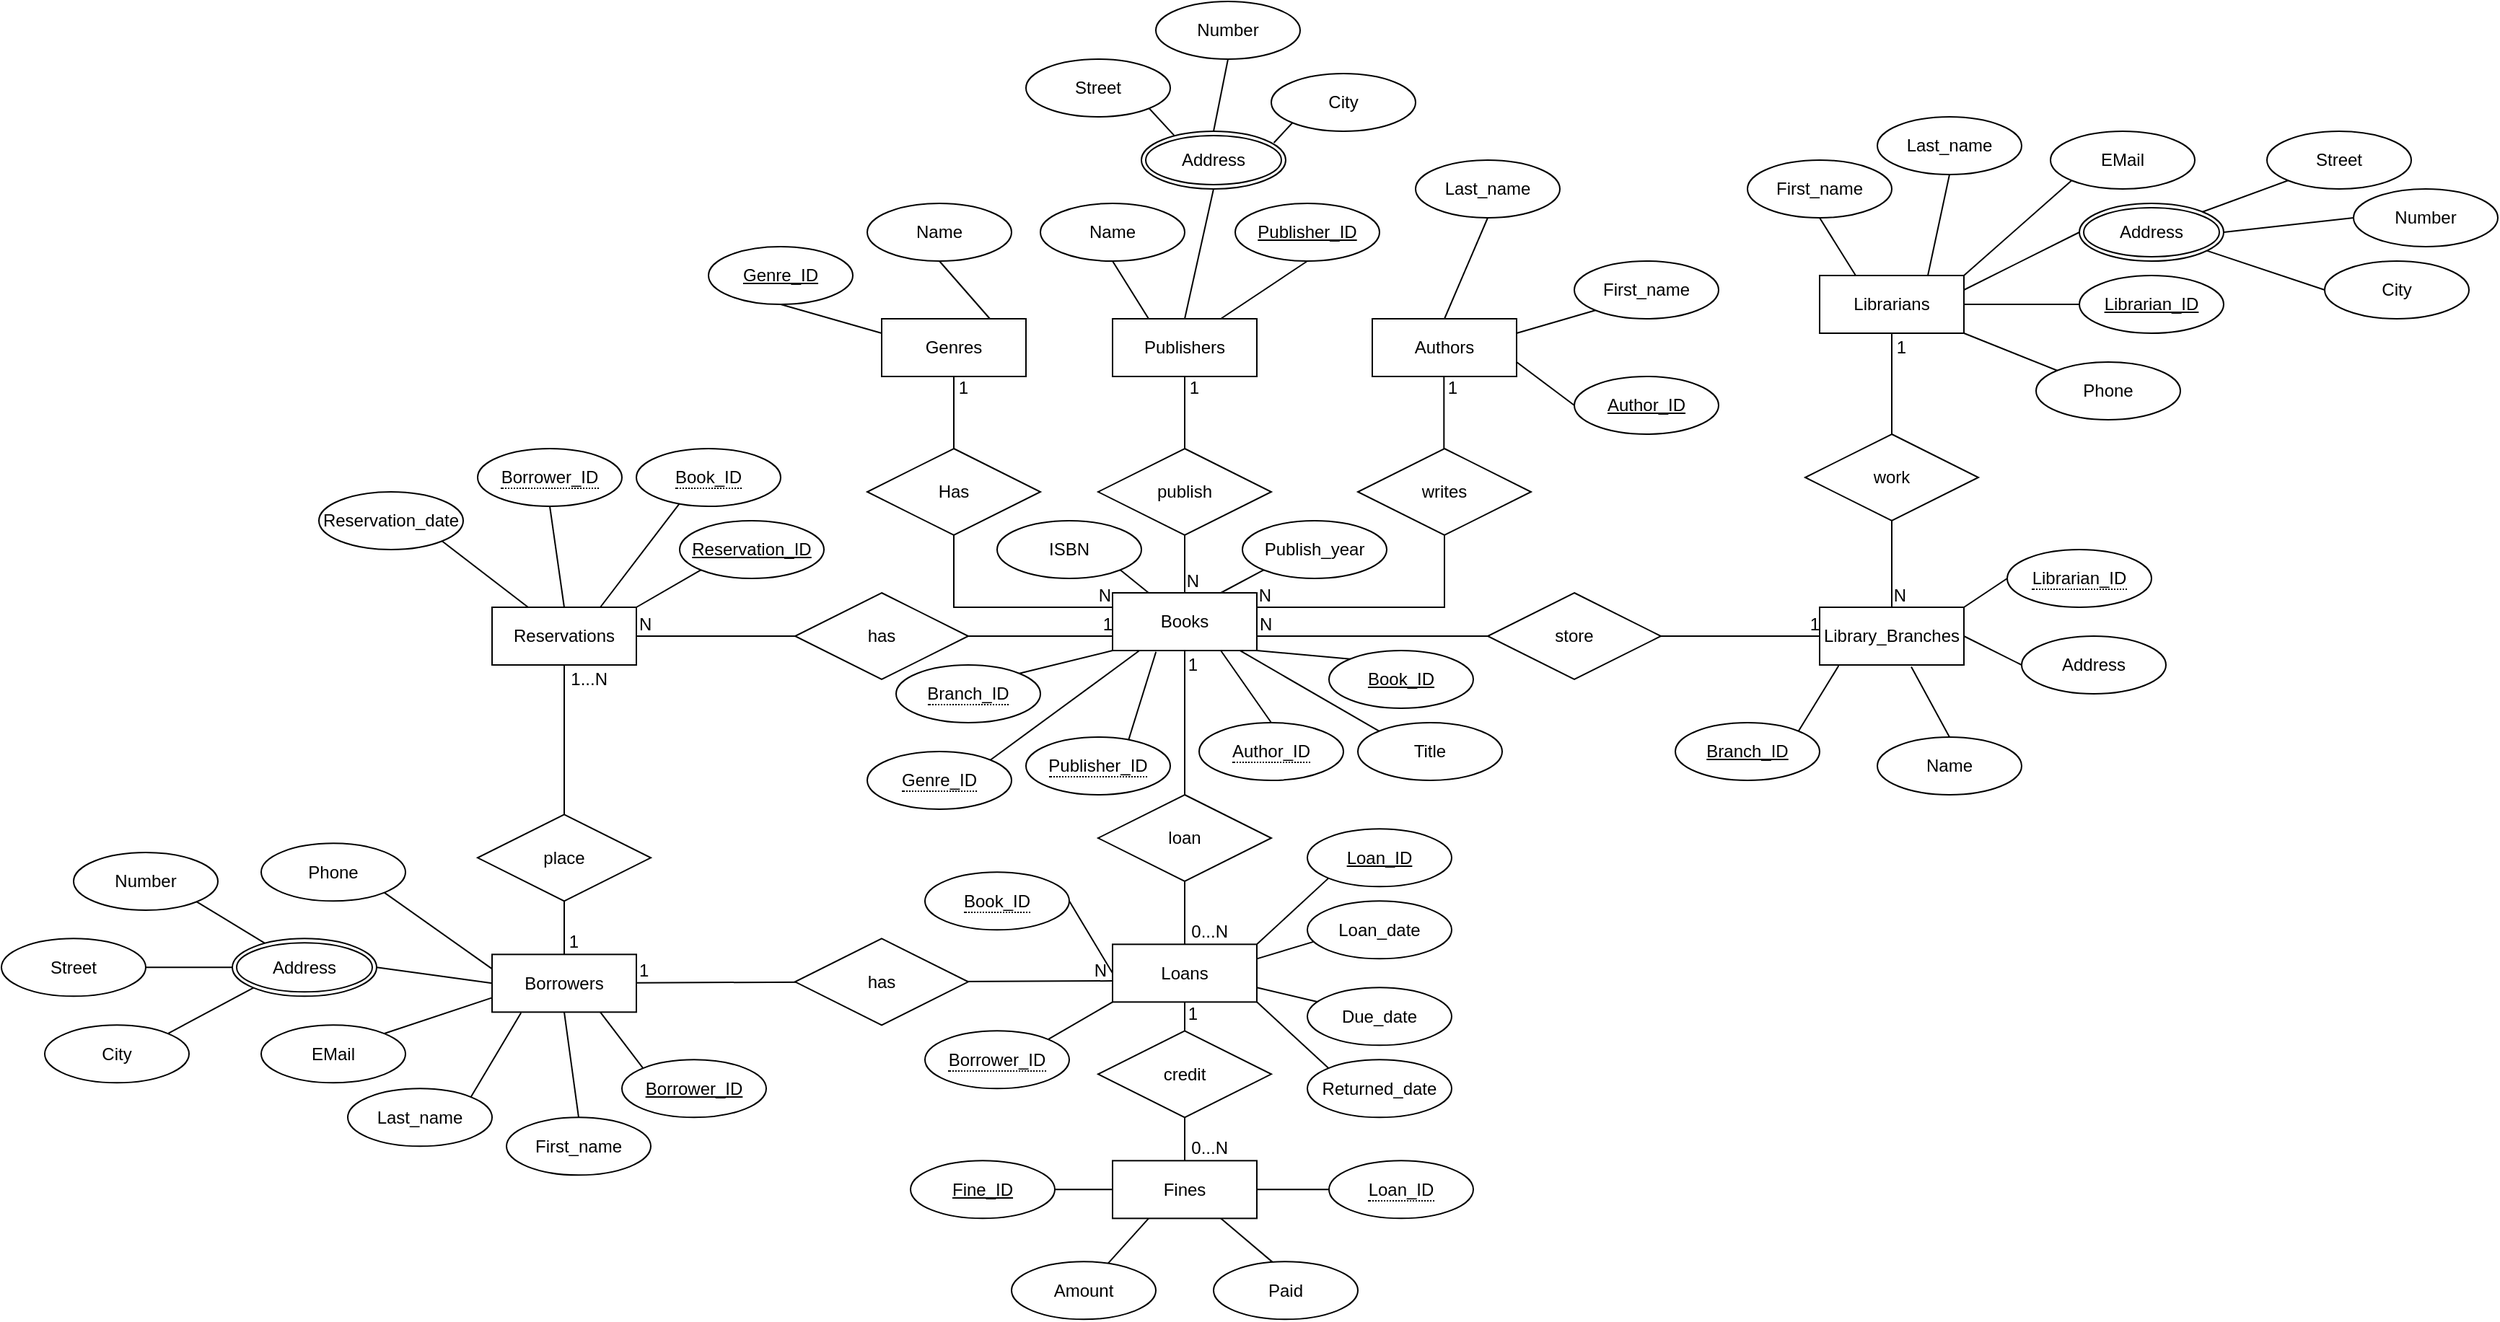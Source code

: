 <mxfile>
    <diagram id="R2lEEEUBdFMjLlhIrx00" name="Page-1">
        <mxGraphModel dx="2703" dy="2252" grid="1" gridSize="10" guides="1" tooltips="1" connect="1" arrows="1" fold="1" page="1" pageScale="1" pageWidth="850" pageHeight="1100" math="0" shadow="0" extFonts="Permanent Marker^https://fonts.googleapis.com/css?family=Permanent+Marker">
            <root>
                <mxCell id="0"/>
                <mxCell id="1" parent="0"/>
                <mxCell id="bSjY6kH0Yjt8PTvNk5gp-2" value="Genres" style="whiteSpace=wrap;html=1;align=center;" parent="1" vertex="1">
                    <mxGeometry x="80" y="200" width="100" height="40" as="geometry"/>
                </mxCell>
                <mxCell id="bSjY6kH0Yjt8PTvNk5gp-4" value="Authors" style="whiteSpace=wrap;html=1;align=center;" parent="1" vertex="1">
                    <mxGeometry x="420" y="200" width="100" height="40" as="geometry"/>
                </mxCell>
                <mxCell id="bSjY6kH0Yjt8PTvNk5gp-5" value="Librarians" style="whiteSpace=wrap;html=1;align=center;" parent="1" vertex="1">
                    <mxGeometry x="730" y="170" width="100" height="40" as="geometry"/>
                </mxCell>
                <mxCell id="bSjY6kH0Yjt8PTvNk5gp-6" value="Books" style="whiteSpace=wrap;html=1;align=center;" parent="1" vertex="1">
                    <mxGeometry x="240" y="390" width="100" height="40" as="geometry"/>
                </mxCell>
                <mxCell id="bSjY6kH0Yjt8PTvNk5gp-7" value="Borrowers" style="whiteSpace=wrap;html=1;align=center;" parent="1" vertex="1">
                    <mxGeometry x="-190" y="640.67" width="100" height="40" as="geometry"/>
                </mxCell>
                <mxCell id="bSjY6kH0Yjt8PTvNk5gp-148" value="" style="edgeStyle=none;rounded=0;orthogonalLoop=1;jettySize=auto;html=1;endArrow=none;endFill=0;" parent="1" source="bSjY6kH0Yjt8PTvNk5gp-8" target="bSjY6kH0Yjt8PTvNk5gp-142" edge="1">
                    <mxGeometry relative="1" as="geometry"/>
                </mxCell>
                <mxCell id="bSjY6kH0Yjt8PTvNk5gp-162" style="edgeStyle=none;rounded=0;orthogonalLoop=1;jettySize=auto;html=1;exitX=1;exitY=0;exitDx=0;exitDy=0;entryX=0;entryY=0.5;entryDx=0;entryDy=0;endArrow=none;endFill=0;" parent="1" source="bSjY6kH0Yjt8PTvNk5gp-8" target="bSjY6kH0Yjt8PTvNk5gp-161" edge="1">
                    <mxGeometry relative="1" as="geometry"/>
                </mxCell>
                <mxCell id="bSjY6kH0Yjt8PTvNk5gp-8" value="Library_Branches" style="whiteSpace=wrap;html=1;align=center;" parent="1" vertex="1">
                    <mxGeometry x="730" y="400" width="100" height="40" as="geometry"/>
                </mxCell>
                <mxCell id="bSjY6kH0Yjt8PTvNk5gp-45" style="edgeStyle=none;rounded=0;orthogonalLoop=1;jettySize=auto;html=1;exitX=1;exitY=0.75;exitDx=0;exitDy=0;endArrow=none;endFill=0;" parent="1" source="bSjY6kH0Yjt8PTvNk5gp-9" target="bSjY6kH0Yjt8PTvNk5gp-44" edge="1">
                    <mxGeometry relative="1" as="geometry"/>
                </mxCell>
                <mxCell id="bSjY6kH0Yjt8PTvNk5gp-46" style="edgeStyle=none;rounded=0;orthogonalLoop=1;jettySize=auto;html=1;exitX=1;exitY=0.25;exitDx=0;exitDy=0;entryX=0.058;entryY=0.694;entryDx=0;entryDy=0;entryPerimeter=0;endArrow=none;endFill=0;" parent="1" source="bSjY6kH0Yjt8PTvNk5gp-9" target="bSjY6kH0Yjt8PTvNk5gp-43" edge="1">
                    <mxGeometry relative="1" as="geometry"/>
                </mxCell>
                <mxCell id="bSjY6kH0Yjt8PTvNk5gp-9" value="Loans" style="whiteSpace=wrap;html=1;align=center;" parent="1" vertex="1">
                    <mxGeometry x="240" y="633.67" width="100" height="40" as="geometry"/>
                </mxCell>
                <mxCell id="bSjY6kH0Yjt8PTvNk5gp-10" value="Reservations" style="whiteSpace=wrap;html=1;align=center;" parent="1" vertex="1">
                    <mxGeometry x="-190" y="400" width="100" height="40" as="geometry"/>
                </mxCell>
                <mxCell id="bSjY6kH0Yjt8PTvNk5gp-21" value="" style="edgeStyle=orthogonalEdgeStyle;rounded=0;orthogonalLoop=1;jettySize=auto;html=1;endArrow=none;endFill=0;" parent="1" source="bSjY6kH0Yjt8PTvNk5gp-11" target="bSjY6kH0Yjt8PTvNk5gp-20" edge="1">
                    <mxGeometry relative="1" as="geometry"/>
                </mxCell>
                <mxCell id="bSjY6kH0Yjt8PTvNk5gp-22" style="rounded=0;orthogonalLoop=1;jettySize=auto;html=1;exitX=0.25;exitY=1;exitDx=0;exitDy=0;endArrow=none;endFill=0;" parent="1" source="bSjY6kH0Yjt8PTvNk5gp-11" target="bSjY6kH0Yjt8PTvNk5gp-18" edge="1">
                    <mxGeometry relative="1" as="geometry"/>
                </mxCell>
                <mxCell id="bSjY6kH0Yjt8PTvNk5gp-23" style="edgeStyle=none;rounded=0;orthogonalLoop=1;jettySize=auto;html=1;exitX=0.75;exitY=1;exitDx=0;exitDy=0;entryX=0.411;entryY=0.013;entryDx=0;entryDy=0;entryPerimeter=0;endArrow=none;endFill=0;" parent="1" source="bSjY6kH0Yjt8PTvNk5gp-11" target="bSjY6kH0Yjt8PTvNk5gp-19" edge="1">
                    <mxGeometry relative="1" as="geometry"/>
                </mxCell>
                <mxCell id="bSjY6kH0Yjt8PTvNk5gp-40" style="edgeStyle=none;rounded=0;orthogonalLoop=1;jettySize=auto;html=1;exitX=1;exitY=0.5;exitDx=0;exitDy=0;entryX=0;entryY=0.5;entryDx=0;entryDy=0;endArrow=none;endFill=0;" parent="1" source="bSjY6kH0Yjt8PTvNk5gp-11" target="bSjY6kH0Yjt8PTvNk5gp-39" edge="1">
                    <mxGeometry relative="1" as="geometry"/>
                </mxCell>
                <mxCell id="bSjY6kH0Yjt8PTvNk5gp-11" value="Fines" style="whiteSpace=wrap;html=1;align=center;" parent="1" vertex="1">
                    <mxGeometry x="240" y="783.67" width="100" height="40" as="geometry"/>
                </mxCell>
                <mxCell id="bSjY6kH0Yjt8PTvNk5gp-13" value="" style="endArrow=none;html=1;rounded=0;exitX=0.5;exitY=1;exitDx=0;exitDy=0;entryX=0.5;entryY=0;entryDx=0;entryDy=0;" parent="1" source="bSjY6kH0Yjt8PTvNk5gp-9" target="bSjY6kH0Yjt8PTvNk5gp-11" edge="1">
                    <mxGeometry relative="1" as="geometry">
                        <mxPoint x="340" y="693.67" as="sourcePoint"/>
                        <mxPoint x="500" y="693.67" as="targetPoint"/>
                    </mxGeometry>
                </mxCell>
                <mxCell id="bSjY6kH0Yjt8PTvNk5gp-15" value="0...N" style="resizable=0;html=1;align=right;verticalAlign=bottom;" parent="bSjY6kH0Yjt8PTvNk5gp-13" connectable="0" vertex="1">
                    <mxGeometry x="1" relative="1" as="geometry">
                        <mxPoint x="30" as="offset"/>
                    </mxGeometry>
                </mxCell>
                <mxCell id="bSjY6kH0Yjt8PTvNk5gp-16" value="credit" style="shape=rhombus;perimeter=rhombusPerimeter;whiteSpace=wrap;html=1;align=center;" parent="1" vertex="1">
                    <mxGeometry x="230" y="693.67" width="120" height="60" as="geometry"/>
                </mxCell>
                <mxCell id="bSjY6kH0Yjt8PTvNk5gp-18" value="Amount" style="ellipse;whiteSpace=wrap;html=1;align=center;" parent="1" vertex="1">
                    <mxGeometry x="170" y="853.67" width="100" height="40" as="geometry"/>
                </mxCell>
                <mxCell id="bSjY6kH0Yjt8PTvNk5gp-19" value="Paid" style="ellipse;whiteSpace=wrap;html=1;align=center;" parent="1" vertex="1">
                    <mxGeometry x="310" y="853.67" width="100" height="40" as="geometry"/>
                </mxCell>
                <mxCell id="bSjY6kH0Yjt8PTvNk5gp-33" value="" style="endArrow=none;html=1;rounded=0;exitX=0.5;exitY=1;exitDx=0;exitDy=0;entryX=0.5;entryY=0;entryDx=0;entryDy=0;startArrow=none;" parent="1" source="Q7LSnnGv4zC_KHV4gUv7-25" target="bSjY6kH0Yjt8PTvNk5gp-9" edge="1">
                    <mxGeometry relative="1" as="geometry">
                        <mxPoint x="289.66" y="450" as="sourcePoint"/>
                        <mxPoint x="289.66" y="560" as="targetPoint"/>
                    </mxGeometry>
                </mxCell>
                <mxCell id="bSjY6kH0Yjt8PTvNk5gp-34" value="0...N" style="resizable=0;html=1;align=right;verticalAlign=bottom;" parent="bSjY6kH0Yjt8PTvNk5gp-33" connectable="0" vertex="1">
                    <mxGeometry x="1" relative="1" as="geometry">
                        <mxPoint x="30" as="offset"/>
                    </mxGeometry>
                </mxCell>
                <mxCell id="bSjY6kH0Yjt8PTvNk5gp-20" value="Fine_ID" style="ellipse;whiteSpace=wrap;html=1;align=center;fontStyle=4" parent="1" vertex="1">
                    <mxGeometry x="100" y="783.67" width="100" height="40" as="geometry"/>
                </mxCell>
                <mxCell id="bSjY6kH0Yjt8PTvNk5gp-36" value="1" style="resizable=0;html=1;align=right;verticalAlign=bottom;" parent="1" connectable="0" vertex="1">
                    <mxGeometry x="299.999" y="690.674" as="geometry"/>
                </mxCell>
                <mxCell id="bSjY6kH0Yjt8PTvNk5gp-37" value="1" style="resizable=0;html=1;align=right;verticalAlign=bottom;" parent="1" connectable="0" vertex="1">
                    <mxGeometry x="299.999" y="448.004" as="geometry"/>
                </mxCell>
                <mxCell id="bSjY6kH0Yjt8PTvNk5gp-54" style="edgeStyle=none;rounded=0;orthogonalLoop=1;jettySize=auto;html=1;exitX=0;exitY=1;exitDx=0;exitDy=0;entryX=1;entryY=0;entryDx=0;entryDy=0;endArrow=none;endFill=0;" parent="1" source="bSjY6kH0Yjt8PTvNk5gp-38" target="bSjY6kH0Yjt8PTvNk5gp-9" edge="1">
                    <mxGeometry relative="1" as="geometry"/>
                </mxCell>
                <mxCell id="bSjY6kH0Yjt8PTvNk5gp-38" value="Loan_ID" style="ellipse;whiteSpace=wrap;html=1;align=center;fontStyle=4" parent="1" vertex="1">
                    <mxGeometry x="375" y="553.67" width="100" height="40" as="geometry"/>
                </mxCell>
                <mxCell id="bSjY6kH0Yjt8PTvNk5gp-39" value="&lt;span style=&quot;border-bottom: 1px dotted&quot;&gt;Loan_ID&lt;/span&gt;" style="ellipse;whiteSpace=wrap;html=1;align=center;" parent="1" vertex="1">
                    <mxGeometry x="390" y="783.67" width="100" height="40" as="geometry"/>
                </mxCell>
                <mxCell id="bSjY6kH0Yjt8PTvNk5gp-43" value="Loan_date" style="ellipse;whiteSpace=wrap;html=1;align=center;" parent="1" vertex="1">
                    <mxGeometry x="375" y="603.67" width="100" height="40" as="geometry"/>
                </mxCell>
                <mxCell id="bSjY6kH0Yjt8PTvNk5gp-44" value="Due_date" style="ellipse;whiteSpace=wrap;html=1;align=center;" parent="1" vertex="1">
                    <mxGeometry x="375" y="663.67" width="100" height="40" as="geometry"/>
                </mxCell>
                <mxCell id="bSjY6kH0Yjt8PTvNk5gp-48" style="edgeStyle=none;rounded=0;orthogonalLoop=1;jettySize=auto;html=1;exitX=0;exitY=0;exitDx=0;exitDy=0;entryX=1;entryY=1;entryDx=0;entryDy=0;endArrow=none;endFill=0;" parent="1" source="bSjY6kH0Yjt8PTvNk5gp-47" target="bSjY6kH0Yjt8PTvNk5gp-9" edge="1">
                    <mxGeometry relative="1" as="geometry"/>
                </mxCell>
                <mxCell id="bSjY6kH0Yjt8PTvNk5gp-47" value="Returned_date" style="ellipse;whiteSpace=wrap;html=1;align=center;" parent="1" vertex="1">
                    <mxGeometry x="375" y="713.67" width="100" height="40" as="geometry"/>
                </mxCell>
                <mxCell id="bSjY6kH0Yjt8PTvNk5gp-51" style="edgeStyle=none;rounded=0;orthogonalLoop=1;jettySize=auto;html=1;exitX=1;exitY=0.5;exitDx=0;exitDy=0;entryX=0;entryY=0.5;entryDx=0;entryDy=0;endArrow=none;endFill=0;" parent="1" source="bSjY6kH0Yjt8PTvNk5gp-49" target="bSjY6kH0Yjt8PTvNk5gp-9" edge="1">
                    <mxGeometry relative="1" as="geometry"/>
                </mxCell>
                <mxCell id="bSjY6kH0Yjt8PTvNk5gp-49" value="&lt;span style=&quot;border-bottom: 1px dotted&quot;&gt;Book_ID&lt;/span&gt;" style="ellipse;whiteSpace=wrap;html=1;align=center;" parent="1" vertex="1">
                    <mxGeometry x="110" y="583.67" width="100" height="40" as="geometry"/>
                </mxCell>
                <mxCell id="bSjY6kH0Yjt8PTvNk5gp-52" style="edgeStyle=none;rounded=0;orthogonalLoop=1;jettySize=auto;html=1;exitX=1;exitY=0;exitDx=0;exitDy=0;entryX=0;entryY=1;entryDx=0;entryDy=0;endArrow=none;endFill=0;" parent="1" source="bSjY6kH0Yjt8PTvNk5gp-50" target="bSjY6kH0Yjt8PTvNk5gp-9" edge="1">
                    <mxGeometry relative="1" as="geometry"/>
                </mxCell>
                <mxCell id="bSjY6kH0Yjt8PTvNk5gp-50" value="&lt;span style=&quot;border-bottom: 1px dotted&quot;&gt;Borrower_ID&lt;/span&gt;" style="ellipse;whiteSpace=wrap;html=1;align=center;" parent="1" vertex="1">
                    <mxGeometry x="110" y="693.67" width="100" height="40" as="geometry"/>
                </mxCell>
                <mxCell id="bSjY6kH0Yjt8PTvNk5gp-55" value="" style="endArrow=none;html=1;rounded=0;entryX=-0.003;entryY=0.634;entryDx=0;entryDy=0;entryPerimeter=0;" parent="1" target="bSjY6kH0Yjt8PTvNk5gp-9" edge="1">
                    <mxGeometry relative="1" as="geometry">
                        <mxPoint x="-90" y="660.33" as="sourcePoint"/>
                        <mxPoint x="70" y="660.33" as="targetPoint"/>
                    </mxGeometry>
                </mxCell>
                <mxCell id="bSjY6kH0Yjt8PTvNk5gp-56" value="1" style="resizable=0;html=1;align=left;verticalAlign=bottom;" parent="bSjY6kH0Yjt8PTvNk5gp-55" connectable="0" vertex="1">
                    <mxGeometry x="-1" relative="1" as="geometry"/>
                </mxCell>
                <mxCell id="bSjY6kH0Yjt8PTvNk5gp-57" value="N" style="resizable=0;html=1;align=right;verticalAlign=bottom;" parent="bSjY6kH0Yjt8PTvNk5gp-55" connectable="0" vertex="1">
                    <mxGeometry x="1" relative="1" as="geometry">
                        <mxPoint x="-3" y="1" as="offset"/>
                    </mxGeometry>
                </mxCell>
                <mxCell id="bSjY6kH0Yjt8PTvNk5gp-53" value="has" style="shape=rhombus;perimeter=rhombusPerimeter;whiteSpace=wrap;html=1;align=center;" parent="1" vertex="1">
                    <mxGeometry x="20" y="629.67" width="120" height="60" as="geometry"/>
                </mxCell>
                <mxCell id="bSjY6kH0Yjt8PTvNk5gp-59" style="edgeStyle=none;rounded=0;orthogonalLoop=1;jettySize=auto;html=1;exitX=0;exitY=0;exitDx=0;exitDy=0;entryX=0.75;entryY=1;entryDx=0;entryDy=0;endArrow=none;endFill=0;" parent="1" source="bSjY6kH0Yjt8PTvNk5gp-58" target="bSjY6kH0Yjt8PTvNk5gp-7" edge="1">
                    <mxGeometry relative="1" as="geometry"/>
                </mxCell>
                <mxCell id="bSjY6kH0Yjt8PTvNk5gp-58" value="Borrower_ID" style="ellipse;whiteSpace=wrap;html=1;align=center;fontStyle=4" parent="1" vertex="1">
                    <mxGeometry x="-100" y="713.67" width="100" height="40" as="geometry"/>
                </mxCell>
                <mxCell id="bSjY6kH0Yjt8PTvNk5gp-61" style="edgeStyle=none;rounded=0;orthogonalLoop=1;jettySize=auto;html=1;exitX=0.5;exitY=0;exitDx=0;exitDy=0;entryX=0.5;entryY=1;entryDx=0;entryDy=0;endArrow=none;endFill=0;" parent="1" source="bSjY6kH0Yjt8PTvNk5gp-60" target="bSjY6kH0Yjt8PTvNk5gp-7" edge="1">
                    <mxGeometry relative="1" as="geometry"/>
                </mxCell>
                <mxCell id="bSjY6kH0Yjt8PTvNk5gp-60" value="First_name" style="ellipse;whiteSpace=wrap;html=1;align=center;" parent="1" vertex="1">
                    <mxGeometry x="-180" y="753.67" width="100" height="40" as="geometry"/>
                </mxCell>
                <mxCell id="bSjY6kH0Yjt8PTvNk5gp-63" style="edgeStyle=none;rounded=0;orthogonalLoop=1;jettySize=auto;html=1;exitX=1;exitY=0;exitDx=0;exitDy=0;entryX=0.201;entryY=1.01;entryDx=0;entryDy=0;entryPerimeter=0;endArrow=none;endFill=0;" parent="1" source="bSjY6kH0Yjt8PTvNk5gp-62" target="bSjY6kH0Yjt8PTvNk5gp-7" edge="1">
                    <mxGeometry relative="1" as="geometry"/>
                </mxCell>
                <mxCell id="bSjY6kH0Yjt8PTvNk5gp-62" value="Last_name" style="ellipse;whiteSpace=wrap;html=1;align=center;" parent="1" vertex="1">
                    <mxGeometry x="-290" y="733.67" width="100" height="40" as="geometry"/>
                </mxCell>
                <mxCell id="bSjY6kH0Yjt8PTvNk5gp-65" style="edgeStyle=none;rounded=0;orthogonalLoop=1;jettySize=auto;html=1;exitX=1;exitY=0;exitDx=0;exitDy=0;entryX=0;entryY=0.75;entryDx=0;entryDy=0;endArrow=none;endFill=0;" parent="1" source="bSjY6kH0Yjt8PTvNk5gp-64" target="bSjY6kH0Yjt8PTvNk5gp-7" edge="1">
                    <mxGeometry relative="1" as="geometry"/>
                </mxCell>
                <mxCell id="bSjY6kH0Yjt8PTvNk5gp-64" value="EMail" style="ellipse;whiteSpace=wrap;html=1;align=center;" parent="1" vertex="1">
                    <mxGeometry x="-350" y="689.67" width="100" height="40" as="geometry"/>
                </mxCell>
                <mxCell id="bSjY6kH0Yjt8PTvNk5gp-67" style="edgeStyle=none;rounded=0;orthogonalLoop=1;jettySize=auto;html=1;exitX=1;exitY=1;exitDx=0;exitDy=0;entryX=0;entryY=0.25;entryDx=0;entryDy=0;endArrow=none;endFill=0;" parent="1" source="bSjY6kH0Yjt8PTvNk5gp-66" target="bSjY6kH0Yjt8PTvNk5gp-7" edge="1">
                    <mxGeometry relative="1" as="geometry"/>
                </mxCell>
                <mxCell id="bSjY6kH0Yjt8PTvNk5gp-66" value="Phone" style="ellipse;whiteSpace=wrap;html=1;align=center;" parent="1" vertex="1">
                    <mxGeometry x="-350" y="563.67" width="100" height="40" as="geometry"/>
                </mxCell>
                <mxCell id="bSjY6kH0Yjt8PTvNk5gp-79" style="edgeStyle=none;rounded=0;orthogonalLoop=1;jettySize=auto;html=1;exitX=0;exitY=0.5;exitDx=0;exitDy=0;entryX=1;entryY=0.75;entryDx=0;entryDy=0;endArrow=none;endFill=0;" parent="1" source="bSjY6kH0Yjt8PTvNk5gp-74" target="bSjY6kH0Yjt8PTvNk5gp-4" edge="1">
                    <mxGeometry relative="1" as="geometry"/>
                </mxCell>
                <mxCell id="bSjY6kH0Yjt8PTvNk5gp-74" value="Author_ID" style="ellipse;whiteSpace=wrap;html=1;align=center;fontStyle=4" parent="1" vertex="1">
                    <mxGeometry x="560" y="240" width="100" height="40" as="geometry"/>
                </mxCell>
                <mxCell id="bSjY6kH0Yjt8PTvNk5gp-78" style="edgeStyle=none;rounded=0;orthogonalLoop=1;jettySize=auto;html=1;exitX=0;exitY=1;exitDx=0;exitDy=0;entryX=1;entryY=0.25;entryDx=0;entryDy=0;endArrow=none;endFill=0;" parent="1" source="bSjY6kH0Yjt8PTvNk5gp-75" target="bSjY6kH0Yjt8PTvNk5gp-4" edge="1">
                    <mxGeometry relative="1" as="geometry"/>
                </mxCell>
                <mxCell id="bSjY6kH0Yjt8PTvNk5gp-75" value="First_name" style="ellipse;whiteSpace=wrap;html=1;align=center;" parent="1" vertex="1">
                    <mxGeometry x="560" y="160" width="100" height="40" as="geometry"/>
                </mxCell>
                <mxCell id="bSjY6kH0Yjt8PTvNk5gp-77" style="edgeStyle=none;rounded=0;orthogonalLoop=1;jettySize=auto;html=1;exitX=0.5;exitY=1;exitDx=0;exitDy=0;entryX=0.5;entryY=0;entryDx=0;entryDy=0;endArrow=none;endFill=0;" parent="1" source="bSjY6kH0Yjt8PTvNk5gp-76" target="bSjY6kH0Yjt8PTvNk5gp-4" edge="1">
                    <mxGeometry relative="1" as="geometry"/>
                </mxCell>
                <mxCell id="bSjY6kH0Yjt8PTvNk5gp-76" value="Last_name" style="ellipse;whiteSpace=wrap;html=1;align=center;" parent="1" vertex="1">
                    <mxGeometry x="450" y="90" width="100" height="40" as="geometry"/>
                </mxCell>
                <mxCell id="bSjY6kH0Yjt8PTvNk5gp-80" value="writes" style="shape=rhombus;perimeter=rhombusPerimeter;whiteSpace=wrap;html=1;align=center;" parent="1" vertex="1">
                    <mxGeometry x="410" y="290" width="120" height="60" as="geometry"/>
                </mxCell>
                <mxCell id="bSjY6kH0Yjt8PTvNk5gp-86" style="edgeStyle=none;rounded=0;orthogonalLoop=1;jettySize=auto;html=1;exitX=0.5;exitY=1;exitDx=0;exitDy=0;entryX=0;entryY=0.25;entryDx=0;entryDy=0;endArrow=none;endFill=0;" parent="1" source="bSjY6kH0Yjt8PTvNk5gp-83" target="bSjY6kH0Yjt8PTvNk5gp-2" edge="1">
                    <mxGeometry relative="1" as="geometry"/>
                </mxCell>
                <mxCell id="bSjY6kH0Yjt8PTvNk5gp-83" value="Genre_ID" style="ellipse;whiteSpace=wrap;html=1;align=center;fontStyle=4" parent="1" vertex="1">
                    <mxGeometry x="-40" y="150" width="100" height="40" as="geometry"/>
                </mxCell>
                <mxCell id="bSjY6kH0Yjt8PTvNk5gp-85" style="rounded=0;orthogonalLoop=1;jettySize=auto;html=1;exitX=0.5;exitY=1;exitDx=0;exitDy=0;entryX=0.75;entryY=0;entryDx=0;entryDy=0;endArrow=none;endFill=0;" parent="1" source="bSjY6kH0Yjt8PTvNk5gp-84" target="bSjY6kH0Yjt8PTvNk5gp-2" edge="1">
                    <mxGeometry relative="1" as="geometry"/>
                </mxCell>
                <mxCell id="bSjY6kH0Yjt8PTvNk5gp-84" value="Name" style="ellipse;whiteSpace=wrap;html=1;align=center;" parent="1" vertex="1">
                    <mxGeometry x="70" y="120" width="100" height="40" as="geometry"/>
                </mxCell>
                <mxCell id="bSjY6kH0Yjt8PTvNk5gp-87" value="Has" style="shape=rhombus;perimeter=rhombusPerimeter;whiteSpace=wrap;html=1;align=center;" parent="1" vertex="1">
                    <mxGeometry x="70" y="290" width="120" height="60" as="geometry"/>
                </mxCell>
                <mxCell id="bSjY6kH0Yjt8PTvNk5gp-90" value="" style="endArrow=none;html=1;rounded=0;exitX=0.5;exitY=1;exitDx=0;exitDy=0;entryX=0;entryY=0.25;entryDx=0;entryDy=0;edgeStyle=orthogonalEdgeStyle;" parent="1" source="bSjY6kH0Yjt8PTvNk5gp-87" target="bSjY6kH0Yjt8PTvNk5gp-6" edge="1">
                    <mxGeometry relative="1" as="geometry">
                        <mxPoint x="100" y="430" as="sourcePoint"/>
                        <mxPoint x="260" y="430" as="targetPoint"/>
                    </mxGeometry>
                </mxCell>
                <mxCell id="bSjY6kH0Yjt8PTvNk5gp-91" value="N" style="resizable=0;html=1;align=right;verticalAlign=bottom;" parent="bSjY6kH0Yjt8PTvNk5gp-90" connectable="0" vertex="1">
                    <mxGeometry x="1" relative="1" as="geometry">
                        <mxPoint x="-1" as="offset"/>
                    </mxGeometry>
                </mxCell>
                <mxCell id="bSjY6kH0Yjt8PTvNk5gp-94" value="" style="endArrow=none;html=1;rounded=0;entryX=0.5;entryY=1;entryDx=0;entryDy=0;exitX=0.5;exitY=0;exitDx=0;exitDy=0;" parent="1" source="bSjY6kH0Yjt8PTvNk5gp-87" target="bSjY6kH0Yjt8PTvNk5gp-2" edge="1">
                    <mxGeometry relative="1" as="geometry">
                        <mxPoint x="-180" y="280" as="sourcePoint"/>
                        <mxPoint x="-20" y="280" as="targetPoint"/>
                    </mxGeometry>
                </mxCell>
                <mxCell id="bSjY6kH0Yjt8PTvNk5gp-95" value="1" style="resizable=0;html=1;align=right;verticalAlign=top;" parent="bSjY6kH0Yjt8PTvNk5gp-94" connectable="0" vertex="1">
                    <mxGeometry x="1" relative="1" as="geometry">
                        <mxPoint x="10" y="-6" as="offset"/>
                    </mxGeometry>
                </mxCell>
                <mxCell id="bSjY6kH0Yjt8PTvNk5gp-96" value="" style="endArrow=none;html=1;rounded=0;entryX=0.5;entryY=1;entryDx=0;entryDy=0;exitX=0.5;exitY=0;exitDx=0;exitDy=0;" parent="1" edge="1">
                    <mxGeometry relative="1" as="geometry">
                        <mxPoint x="469.66" y="290" as="sourcePoint"/>
                        <mxPoint x="469.66" y="240" as="targetPoint"/>
                    </mxGeometry>
                </mxCell>
                <mxCell id="bSjY6kH0Yjt8PTvNk5gp-97" value="1" style="resizable=0;html=1;align=right;verticalAlign=top;" parent="bSjY6kH0Yjt8PTvNk5gp-96" connectable="0" vertex="1">
                    <mxGeometry x="1" relative="1" as="geometry">
                        <mxPoint x="10" y="-6" as="offset"/>
                    </mxGeometry>
                </mxCell>
                <mxCell id="bSjY6kH0Yjt8PTvNk5gp-98" value="" style="endArrow=none;html=1;rounded=0;exitX=0.5;exitY=1;exitDx=0;exitDy=0;edgeStyle=orthogonalEdgeStyle;entryX=1;entryY=0.25;entryDx=0;entryDy=0;" parent="1" source="bSjY6kH0Yjt8PTvNk5gp-80" target="bSjY6kH0Yjt8PTvNk5gp-6" edge="1">
                    <mxGeometry relative="1" as="geometry">
                        <mxPoint x="500" y="430" as="sourcePoint"/>
                        <mxPoint x="430" y="380" as="targetPoint"/>
                    </mxGeometry>
                </mxCell>
                <mxCell id="bSjY6kH0Yjt8PTvNk5gp-99" value="N" style="resizable=0;html=1;align=right;verticalAlign=bottom;" parent="bSjY6kH0Yjt8PTvNk5gp-98" connectable="0" vertex="1">
                    <mxGeometry x="1" relative="1" as="geometry">
                        <mxPoint x="10" as="offset"/>
                    </mxGeometry>
                </mxCell>
                <mxCell id="bSjY6kH0Yjt8PTvNk5gp-101" value="has" style="shape=rhombus;perimeter=rhombusPerimeter;whiteSpace=wrap;html=1;align=center;" parent="1" vertex="1">
                    <mxGeometry x="20" y="390" width="120" height="60" as="geometry"/>
                </mxCell>
                <mxCell id="bSjY6kH0Yjt8PTvNk5gp-104" value="" style="endArrow=none;html=1;rounded=0;entryX=0;entryY=0.5;entryDx=0;entryDy=0;exitX=1;exitY=0.5;exitDx=0;exitDy=0;" parent="1" source="bSjY6kH0Yjt8PTvNk5gp-10" target="bSjY6kH0Yjt8PTvNk5gp-101" edge="1">
                    <mxGeometry relative="1" as="geometry">
                        <mxPoint x="-80" y="420" as="sourcePoint"/>
                        <mxPoint y="420" as="targetPoint"/>
                    </mxGeometry>
                </mxCell>
                <mxCell id="bSjY6kH0Yjt8PTvNk5gp-105" value="N" style="resizable=0;html=1;align=left;verticalAlign=bottom;" parent="bSjY6kH0Yjt8PTvNk5gp-104" connectable="0" vertex="1">
                    <mxGeometry x="-1" relative="1" as="geometry"/>
                </mxCell>
                <mxCell id="bSjY6kH0Yjt8PTvNk5gp-107" value="" style="endArrow=none;html=1;rounded=0;exitX=1;exitY=0.5;exitDx=0;exitDy=0;entryX=0;entryY=0.75;entryDx=0;entryDy=0;" parent="1" source="bSjY6kH0Yjt8PTvNk5gp-101" target="bSjY6kH0Yjt8PTvNk5gp-6" edge="1">
                    <mxGeometry relative="1" as="geometry">
                        <mxPoint x="150" y="430" as="sourcePoint"/>
                        <mxPoint x="310" y="430" as="targetPoint"/>
                    </mxGeometry>
                </mxCell>
                <mxCell id="bSjY6kH0Yjt8PTvNk5gp-108" value="1" style="resizable=0;html=1;align=right;verticalAlign=bottom;" parent="bSjY6kH0Yjt8PTvNk5gp-107" connectable="0" vertex="1">
                    <mxGeometry x="1" relative="1" as="geometry"/>
                </mxCell>
                <mxCell id="bSjY6kH0Yjt8PTvNk5gp-110" value="place" style="shape=rhombus;perimeter=rhombusPerimeter;whiteSpace=wrap;html=1;align=center;" parent="1" vertex="1">
                    <mxGeometry x="-200" y="543.67" width="120" height="60" as="geometry"/>
                </mxCell>
                <mxCell id="bSjY6kH0Yjt8PTvNk5gp-112" value="" style="endArrow=none;html=1;rounded=0;exitX=0.5;exitY=1;exitDx=0;exitDy=0;entryX=0.5;entryY=0;entryDx=0;entryDy=0;" parent="1" source="bSjY6kH0Yjt8PTvNk5gp-110" target="bSjY6kH0Yjt8PTvNk5gp-7" edge="1">
                    <mxGeometry relative="1" as="geometry">
                        <mxPoint x="-50" y="593.67" as="sourcePoint"/>
                        <mxPoint x="110" y="593.67" as="targetPoint"/>
                    </mxGeometry>
                </mxCell>
                <mxCell id="bSjY6kH0Yjt8PTvNk5gp-113" value="1" style="resizable=0;html=1;align=right;verticalAlign=bottom;" parent="bSjY6kH0Yjt8PTvNk5gp-112" connectable="0" vertex="1">
                    <mxGeometry x="1" relative="1" as="geometry">
                        <mxPoint x="10" as="offset"/>
                    </mxGeometry>
                </mxCell>
                <mxCell id="bSjY6kH0Yjt8PTvNk5gp-114" value="" style="endArrow=none;html=1;rounded=0;entryX=0.5;entryY=1;entryDx=0;entryDy=0;exitX=0.5;exitY=0;exitDx=0;exitDy=0;" parent="1" source="bSjY6kH0Yjt8PTvNk5gp-110" target="bSjY6kH0Yjt8PTvNk5gp-10" edge="1">
                    <mxGeometry relative="1" as="geometry">
                        <mxPoint x="-290" y="460" as="sourcePoint"/>
                        <mxPoint x="-130" y="460" as="targetPoint"/>
                    </mxGeometry>
                </mxCell>
                <mxCell id="bSjY6kH0Yjt8PTvNk5gp-115" value="1...N" style="resizable=0;html=1;align=right;verticalAlign=bottom;" parent="bSjY6kH0Yjt8PTvNk5gp-114" connectable="0" vertex="1">
                    <mxGeometry x="1" relative="1" as="geometry">
                        <mxPoint x="30" y="18" as="offset"/>
                    </mxGeometry>
                </mxCell>
                <mxCell id="bSjY6kH0Yjt8PTvNk5gp-117" style="rounded=0;orthogonalLoop=1;jettySize=auto;html=1;entryX=0.75;entryY=0;entryDx=0;entryDy=0;endArrow=none;endFill=0;exitX=0.304;exitY=0.935;exitDx=0;exitDy=0;exitPerimeter=0;" parent="1" source="bSjY6kH0Yjt8PTvNk5gp-116" target="bSjY6kH0Yjt8PTvNk5gp-10" edge="1">
                    <mxGeometry relative="1" as="geometry"/>
                </mxCell>
                <mxCell id="bSjY6kH0Yjt8PTvNk5gp-116" value="&lt;span style=&quot;border-bottom: 1px dotted&quot;&gt;Book_ID&lt;/span&gt;" style="ellipse;whiteSpace=wrap;html=1;align=center;" parent="1" vertex="1">
                    <mxGeometry x="-90" y="290" width="100" height="40" as="geometry"/>
                </mxCell>
                <mxCell id="bSjY6kH0Yjt8PTvNk5gp-119" style="edgeStyle=none;rounded=0;orthogonalLoop=1;jettySize=auto;html=1;exitX=0.5;exitY=1;exitDx=0;exitDy=0;entryX=0.5;entryY=0;entryDx=0;entryDy=0;endArrow=none;endFill=0;" parent="1" source="bSjY6kH0Yjt8PTvNk5gp-118" target="bSjY6kH0Yjt8PTvNk5gp-10" edge="1">
                    <mxGeometry relative="1" as="geometry"/>
                </mxCell>
                <mxCell id="bSjY6kH0Yjt8PTvNk5gp-118" value="&lt;span style=&quot;border-bottom: 1px dotted&quot;&gt;Borrower_ID&lt;/span&gt;" style="ellipse;whiteSpace=wrap;html=1;align=center;" parent="1" vertex="1">
                    <mxGeometry x="-200" y="290" width="100" height="40" as="geometry"/>
                </mxCell>
                <mxCell id="bSjY6kH0Yjt8PTvNk5gp-121" style="edgeStyle=none;rounded=0;orthogonalLoop=1;jettySize=auto;html=1;exitX=1;exitY=1;exitDx=0;exitDy=0;entryX=0.25;entryY=0;entryDx=0;entryDy=0;endArrow=none;endFill=0;" parent="1" source="bSjY6kH0Yjt8PTvNk5gp-120" target="bSjY6kH0Yjt8PTvNk5gp-10" edge="1">
                    <mxGeometry relative="1" as="geometry"/>
                </mxCell>
                <mxCell id="bSjY6kH0Yjt8PTvNk5gp-120" value="Reservation_date" style="ellipse;whiteSpace=wrap;html=1;align=center;" parent="1" vertex="1">
                    <mxGeometry x="-310" y="320" width="100" height="40" as="geometry"/>
                </mxCell>
                <mxCell id="bSjY6kH0Yjt8PTvNk5gp-123" style="edgeStyle=none;rounded=0;orthogonalLoop=1;jettySize=auto;html=1;exitX=0;exitY=1;exitDx=0;exitDy=0;entryX=1;entryY=0;entryDx=0;entryDy=0;endArrow=none;endFill=0;" parent="1" source="bSjY6kH0Yjt8PTvNk5gp-122" target="bSjY6kH0Yjt8PTvNk5gp-10" edge="1">
                    <mxGeometry relative="1" as="geometry"/>
                </mxCell>
                <mxCell id="bSjY6kH0Yjt8PTvNk5gp-122" value="Reservation_ID" style="ellipse;whiteSpace=wrap;html=1;align=center;fontStyle=4" parent="1" vertex="1">
                    <mxGeometry x="-60" y="340" width="100" height="40" as="geometry"/>
                </mxCell>
                <mxCell id="bSjY6kH0Yjt8PTvNk5gp-126" style="edgeStyle=none;rounded=0;orthogonalLoop=1;jettySize=auto;html=1;exitX=1;exitY=0.5;exitDx=0;exitDy=0;entryX=0;entryY=0.5;entryDx=0;entryDy=0;endArrow=none;endFill=0;" parent="1" source="Q7LSnnGv4zC_KHV4gUv7-1" target="bSjY6kH0Yjt8PTvNk5gp-7" edge="1">
                    <mxGeometry relative="1" as="geometry">
                        <mxPoint x="-270" y="653.67" as="sourcePoint"/>
                    </mxGeometry>
                </mxCell>
                <mxCell id="bSjY6kH0Yjt8PTvNk5gp-127" value="Publishers" style="whiteSpace=wrap;html=1;align=center;" parent="1" vertex="1">
                    <mxGeometry x="240" y="200" width="100" height="40" as="geometry"/>
                </mxCell>
                <mxCell id="bSjY6kH0Yjt8PTvNk5gp-128" value="publish" style="shape=rhombus;perimeter=rhombusPerimeter;whiteSpace=wrap;html=1;align=center;" parent="1" vertex="1">
                    <mxGeometry x="230" y="290" width="120" height="60" as="geometry"/>
                </mxCell>
                <mxCell id="bSjY6kH0Yjt8PTvNk5gp-129" value="" style="endArrow=none;html=1;rounded=0;entryX=0.5;entryY=0;entryDx=0;entryDy=0;exitX=0.5;exitY=1;exitDx=0;exitDy=0;" parent="1" source="bSjY6kH0Yjt8PTvNk5gp-128" target="bSjY6kH0Yjt8PTvNk5gp-6" edge="1">
                    <mxGeometry relative="1" as="geometry">
                        <mxPoint x="180" y="370" as="sourcePoint"/>
                        <mxPoint x="340" y="370" as="targetPoint"/>
                    </mxGeometry>
                </mxCell>
                <mxCell id="bSjY6kH0Yjt8PTvNk5gp-130" value="N" style="resizable=0;html=1;align=right;verticalAlign=bottom;" parent="bSjY6kH0Yjt8PTvNk5gp-129" connectable="0" vertex="1">
                    <mxGeometry x="1" relative="1" as="geometry">
                        <mxPoint x="10" as="offset"/>
                    </mxGeometry>
                </mxCell>
                <mxCell id="bSjY6kH0Yjt8PTvNk5gp-131" value="" style="endArrow=none;html=1;rounded=0;entryX=0.5;entryY=1;entryDx=0;entryDy=0;exitX=0.5;exitY=0;exitDx=0;exitDy=0;" parent="1" source="bSjY6kH0Yjt8PTvNk5gp-128" target="bSjY6kH0Yjt8PTvNk5gp-127" edge="1">
                    <mxGeometry relative="1" as="geometry">
                        <mxPoint x="300" y="280" as="sourcePoint"/>
                        <mxPoint x="290" y="260" as="targetPoint"/>
                    </mxGeometry>
                </mxCell>
                <mxCell id="bSjY6kH0Yjt8PTvNk5gp-132" value="1" style="resizable=0;html=1;align=right;verticalAlign=top;" parent="bSjY6kH0Yjt8PTvNk5gp-131" connectable="0" vertex="1">
                    <mxGeometry x="1" relative="1" as="geometry">
                        <mxPoint x="10" y="-6" as="offset"/>
                    </mxGeometry>
                </mxCell>
                <mxCell id="bSjY6kH0Yjt8PTvNk5gp-134" style="edgeStyle=none;rounded=0;orthogonalLoop=1;jettySize=auto;html=1;exitX=0.5;exitY=1;exitDx=0;exitDy=0;entryX=0.75;entryY=0;entryDx=0;entryDy=0;endArrow=none;endFill=0;" parent="1" source="bSjY6kH0Yjt8PTvNk5gp-133" target="bSjY6kH0Yjt8PTvNk5gp-127" edge="1">
                    <mxGeometry relative="1" as="geometry"/>
                </mxCell>
                <mxCell id="bSjY6kH0Yjt8PTvNk5gp-133" value="Publisher_ID" style="ellipse;whiteSpace=wrap;html=1;align=center;fontStyle=4" parent="1" vertex="1">
                    <mxGeometry x="325" y="120" width="100" height="40" as="geometry"/>
                </mxCell>
                <mxCell id="bSjY6kH0Yjt8PTvNk5gp-137" style="edgeStyle=none;rounded=0;orthogonalLoop=1;jettySize=auto;html=1;exitX=0.5;exitY=1;exitDx=0;exitDy=0;entryX=0.25;entryY=0;entryDx=0;entryDy=0;endArrow=none;endFill=0;" parent="1" source="bSjY6kH0Yjt8PTvNk5gp-136" target="bSjY6kH0Yjt8PTvNk5gp-127" edge="1">
                    <mxGeometry relative="1" as="geometry"/>
                </mxCell>
                <mxCell id="bSjY6kH0Yjt8PTvNk5gp-136" value="Name" style="ellipse;whiteSpace=wrap;html=1;align=center;" parent="1" vertex="1">
                    <mxGeometry x="190" y="120" width="100" height="40" as="geometry"/>
                </mxCell>
                <mxCell id="bSjY6kH0Yjt8PTvNk5gp-139" style="edgeStyle=none;rounded=0;orthogonalLoop=1;jettySize=auto;html=1;exitX=0.5;exitY=1;exitDx=0;exitDy=0;endArrow=none;endFill=0;" parent="1" source="Q7LSnnGv4zC_KHV4gUv7-2" edge="1">
                    <mxGeometry relative="1" as="geometry">
                        <mxPoint x="290" y="200" as="targetPoint"/>
                        <mxPoint x="310" y="110" as="sourcePoint"/>
                    </mxGeometry>
                </mxCell>
                <mxCell id="bSjY6kH0Yjt8PTvNk5gp-142" value="store" style="shape=rhombus;perimeter=rhombusPerimeter;whiteSpace=wrap;html=1;align=center;" parent="1" vertex="1">
                    <mxGeometry x="500" y="390" width="120" height="60" as="geometry"/>
                </mxCell>
                <mxCell id="bSjY6kH0Yjt8PTvNk5gp-143" value="" style="endArrow=none;html=1;rounded=0;entryX=0;entryY=0.5;entryDx=0;entryDy=0;exitX=1;exitY=0.75;exitDx=0;exitDy=0;" parent="1" source="bSjY6kH0Yjt8PTvNk5gp-6" target="bSjY6kH0Yjt8PTvNk5gp-142" edge="1">
                    <mxGeometry relative="1" as="geometry">
                        <mxPoint x="360" y="420" as="sourcePoint"/>
                        <mxPoint x="470" y="420" as="targetPoint"/>
                    </mxGeometry>
                </mxCell>
                <mxCell id="bSjY6kH0Yjt8PTvNk5gp-144" value="N" style="resizable=0;html=1;align=left;verticalAlign=bottom;" parent="bSjY6kH0Yjt8PTvNk5gp-143" connectable="0" vertex="1">
                    <mxGeometry x="-1" relative="1" as="geometry"/>
                </mxCell>
                <mxCell id="bSjY6kH0Yjt8PTvNk5gp-146" value="" style="endArrow=none;html=1;rounded=0;exitX=1;exitY=0.5;exitDx=0;exitDy=0;entryX=0;entryY=0.5;entryDx=0;entryDy=0;" parent="1" source="bSjY6kH0Yjt8PTvNk5gp-142" target="bSjY6kH0Yjt8PTvNk5gp-8" edge="1">
                    <mxGeometry relative="1" as="geometry">
                        <mxPoint x="630" y="480" as="sourcePoint"/>
                        <mxPoint x="790" y="480" as="targetPoint"/>
                    </mxGeometry>
                </mxCell>
                <mxCell id="bSjY6kH0Yjt8PTvNk5gp-147" value="1" style="resizable=0;html=1;align=right;verticalAlign=bottom;" parent="bSjY6kH0Yjt8PTvNk5gp-146" connectable="0" vertex="1">
                    <mxGeometry x="1" relative="1" as="geometry"/>
                </mxCell>
                <mxCell id="bSjY6kH0Yjt8PTvNk5gp-150" style="edgeStyle=none;rounded=0;orthogonalLoop=1;jettySize=auto;html=1;exitX=1;exitY=0;exitDx=0;exitDy=0;entryX=0.132;entryY=1.013;entryDx=0;entryDy=0;entryPerimeter=0;endArrow=none;endFill=0;" parent="1" source="bSjY6kH0Yjt8PTvNk5gp-149" target="bSjY6kH0Yjt8PTvNk5gp-8" edge="1">
                    <mxGeometry relative="1" as="geometry"/>
                </mxCell>
                <mxCell id="bSjY6kH0Yjt8PTvNk5gp-149" value="Branch_ID" style="ellipse;whiteSpace=wrap;html=1;align=center;fontStyle=4" parent="1" vertex="1">
                    <mxGeometry x="630" y="480" width="100" height="40" as="geometry"/>
                </mxCell>
                <mxCell id="bSjY6kH0Yjt8PTvNk5gp-154" style="edgeStyle=none;rounded=0;orthogonalLoop=1;jettySize=auto;html=1;exitX=0.5;exitY=0;exitDx=0;exitDy=0;entryX=0.635;entryY=1.03;entryDx=0;entryDy=0;entryPerimeter=0;endArrow=none;endFill=0;" parent="1" source="bSjY6kH0Yjt8PTvNk5gp-151" target="bSjY6kH0Yjt8PTvNk5gp-8" edge="1">
                    <mxGeometry relative="1" as="geometry"/>
                </mxCell>
                <mxCell id="bSjY6kH0Yjt8PTvNk5gp-151" value="Name" style="ellipse;whiteSpace=wrap;html=1;align=center;" parent="1" vertex="1">
                    <mxGeometry x="770" y="490" width="100" height="40" as="geometry"/>
                </mxCell>
                <mxCell id="bSjY6kH0Yjt8PTvNk5gp-153" style="edgeStyle=none;rounded=0;orthogonalLoop=1;jettySize=auto;html=1;exitX=0;exitY=0.5;exitDx=0;exitDy=0;entryX=1;entryY=0.5;entryDx=0;entryDy=0;endArrow=none;endFill=0;" parent="1" source="bSjY6kH0Yjt8PTvNk5gp-152" target="bSjY6kH0Yjt8PTvNk5gp-8" edge="1">
                    <mxGeometry relative="1" as="geometry"/>
                </mxCell>
                <mxCell id="bSjY6kH0Yjt8PTvNk5gp-152" value="Address" style="ellipse;whiteSpace=wrap;html=1;align=center;" parent="1" vertex="1">
                    <mxGeometry x="870" y="420" width="100" height="40" as="geometry"/>
                </mxCell>
                <mxCell id="bSjY6kH0Yjt8PTvNk5gp-155" value="work" style="shape=rhombus;perimeter=rhombusPerimeter;whiteSpace=wrap;html=1;align=center;" parent="1" vertex="1">
                    <mxGeometry x="720" y="280" width="120" height="60" as="geometry"/>
                </mxCell>
                <mxCell id="bSjY6kH0Yjt8PTvNk5gp-157" value="" style="endArrow=none;html=1;rounded=0;exitX=0.5;exitY=1;exitDx=0;exitDy=0;entryX=0.5;entryY=0;entryDx=0;entryDy=0;" parent="1" source="bSjY6kH0Yjt8PTvNk5gp-155" target="bSjY6kH0Yjt8PTvNk5gp-8" edge="1">
                    <mxGeometry relative="1" as="geometry">
                        <mxPoint x="890" y="360" as="sourcePoint"/>
                        <mxPoint x="1050" y="360" as="targetPoint"/>
                    </mxGeometry>
                </mxCell>
                <mxCell id="bSjY6kH0Yjt8PTvNk5gp-158" value="N" style="resizable=0;html=1;align=right;verticalAlign=bottom;" parent="bSjY6kH0Yjt8PTvNk5gp-157" connectable="0" vertex="1">
                    <mxGeometry x="1" relative="1" as="geometry">
                        <mxPoint x="10" as="offset"/>
                    </mxGeometry>
                </mxCell>
                <mxCell id="bSjY6kH0Yjt8PTvNk5gp-159" value="" style="endArrow=none;html=1;rounded=0;entryX=0.5;entryY=1;entryDx=0;entryDy=0;exitX=0.5;exitY=0;exitDx=0;exitDy=0;" parent="1" source="bSjY6kH0Yjt8PTvNk5gp-155" target="bSjY6kH0Yjt8PTvNk5gp-5" edge="1">
                    <mxGeometry relative="1" as="geometry">
                        <mxPoint x="930" y="280" as="sourcePoint"/>
                        <mxPoint x="1090" y="280" as="targetPoint"/>
                    </mxGeometry>
                </mxCell>
                <mxCell id="bSjY6kH0Yjt8PTvNk5gp-160" value="1" style="resizable=0;html=1;align=right;verticalAlign=bottom;" parent="bSjY6kH0Yjt8PTvNk5gp-159" connectable="0" vertex="1">
                    <mxGeometry x="1" relative="1" as="geometry">
                        <mxPoint x="10" y="18" as="offset"/>
                    </mxGeometry>
                </mxCell>
                <mxCell id="bSjY6kH0Yjt8PTvNk5gp-161" value="&lt;span style=&quot;border-bottom: 1px dotted&quot;&gt;Librarian_ID&lt;/span&gt;" style="ellipse;whiteSpace=wrap;html=1;align=center;" parent="1" vertex="1">
                    <mxGeometry x="860" y="360" width="100" height="40" as="geometry"/>
                </mxCell>
                <mxCell id="bSjY6kH0Yjt8PTvNk5gp-164" style="edgeStyle=none;rounded=0;orthogonalLoop=1;jettySize=auto;html=1;exitX=0;exitY=0.5;exitDx=0;exitDy=0;entryX=1;entryY=0.5;entryDx=0;entryDy=0;endArrow=none;endFill=0;" parent="1" source="bSjY6kH0Yjt8PTvNk5gp-163" target="bSjY6kH0Yjt8PTvNk5gp-5" edge="1">
                    <mxGeometry relative="1" as="geometry"/>
                </mxCell>
                <mxCell id="bSjY6kH0Yjt8PTvNk5gp-163" value="Librarian_ID" style="ellipse;whiteSpace=wrap;html=1;align=center;fontStyle=4" parent="1" vertex="1">
                    <mxGeometry x="910" y="170" width="100" height="40" as="geometry"/>
                </mxCell>
                <mxCell id="bSjY6kH0Yjt8PTvNk5gp-166" style="edgeStyle=none;rounded=0;orthogonalLoop=1;jettySize=auto;html=1;exitX=0.5;exitY=1;exitDx=0;exitDy=0;entryX=0.25;entryY=0;entryDx=0;entryDy=0;endArrow=none;endFill=0;" parent="1" source="bSjY6kH0Yjt8PTvNk5gp-165" target="bSjY6kH0Yjt8PTvNk5gp-5" edge="1">
                    <mxGeometry relative="1" as="geometry"/>
                </mxCell>
                <mxCell id="bSjY6kH0Yjt8PTvNk5gp-165" value="First_name" style="ellipse;whiteSpace=wrap;html=1;align=center;" parent="1" vertex="1">
                    <mxGeometry x="680" y="90" width="100" height="40" as="geometry"/>
                </mxCell>
                <mxCell id="bSjY6kH0Yjt8PTvNk5gp-168" style="edgeStyle=none;rounded=0;orthogonalLoop=1;jettySize=auto;html=1;exitX=0.5;exitY=1;exitDx=0;exitDy=0;entryX=0.75;entryY=0;entryDx=0;entryDy=0;endArrow=none;endFill=0;" parent="1" source="bSjY6kH0Yjt8PTvNk5gp-167" target="bSjY6kH0Yjt8PTvNk5gp-5" edge="1">
                    <mxGeometry relative="1" as="geometry"/>
                </mxCell>
                <mxCell id="bSjY6kH0Yjt8PTvNk5gp-167" value="Last_name" style="ellipse;whiteSpace=wrap;html=1;align=center;" parent="1" vertex="1">
                    <mxGeometry x="770" y="60" width="100" height="40" as="geometry"/>
                </mxCell>
                <mxCell id="bSjY6kH0Yjt8PTvNk5gp-170" style="edgeStyle=none;rounded=0;orthogonalLoop=1;jettySize=auto;html=1;exitX=0;exitY=1;exitDx=0;exitDy=0;entryX=1;entryY=0;entryDx=0;entryDy=0;endArrow=none;endFill=0;" parent="1" source="bSjY6kH0Yjt8PTvNk5gp-169" target="bSjY6kH0Yjt8PTvNk5gp-5" edge="1">
                    <mxGeometry relative="1" as="geometry"/>
                </mxCell>
                <mxCell id="bSjY6kH0Yjt8PTvNk5gp-169" value="EMail" style="ellipse;whiteSpace=wrap;html=1;align=center;" parent="1" vertex="1">
                    <mxGeometry x="890" y="70" width="100" height="40" as="geometry"/>
                </mxCell>
                <mxCell id="bSjY6kH0Yjt8PTvNk5gp-172" style="edgeStyle=none;rounded=0;orthogonalLoop=1;jettySize=auto;html=1;exitX=0;exitY=0;exitDx=0;exitDy=0;entryX=1;entryY=1;entryDx=0;entryDy=0;endArrow=none;endFill=0;" parent="1" source="bSjY6kH0Yjt8PTvNk5gp-171" target="bSjY6kH0Yjt8PTvNk5gp-5" edge="1">
                    <mxGeometry relative="1" as="geometry"/>
                </mxCell>
                <mxCell id="bSjY6kH0Yjt8PTvNk5gp-171" value="Phone" style="ellipse;whiteSpace=wrap;html=1;align=center;" parent="1" vertex="1">
                    <mxGeometry x="880" y="230" width="100" height="40" as="geometry"/>
                </mxCell>
                <mxCell id="bSjY6kH0Yjt8PTvNk5gp-174" style="edgeStyle=none;rounded=0;orthogonalLoop=1;jettySize=auto;html=1;exitX=0;exitY=0.5;exitDx=0;exitDy=0;entryX=1;entryY=0.25;entryDx=0;entryDy=0;endArrow=none;endFill=0;" parent="1" source="Q7LSnnGv4zC_KHV4gUv7-3" target="bSjY6kH0Yjt8PTvNk5gp-5" edge="1">
                    <mxGeometry relative="1" as="geometry">
                        <mxPoint x="910" y="140" as="sourcePoint"/>
                    </mxGeometry>
                </mxCell>
                <mxCell id="bSjY6kH0Yjt8PTvNk5gp-176" style="edgeStyle=none;rounded=0;orthogonalLoop=1;jettySize=auto;html=1;exitX=0;exitY=0;exitDx=0;exitDy=0;entryX=1;entryY=1;entryDx=0;entryDy=0;endArrow=none;endFill=0;" parent="1" source="bSjY6kH0Yjt8PTvNk5gp-175" target="bSjY6kH0Yjt8PTvNk5gp-6" edge="1">
                    <mxGeometry relative="1" as="geometry"/>
                </mxCell>
                <mxCell id="bSjY6kH0Yjt8PTvNk5gp-175" value="Book_ID" style="ellipse;whiteSpace=wrap;html=1;align=center;fontStyle=4" parent="1" vertex="1">
                    <mxGeometry x="390" y="430.0" width="100" height="40" as="geometry"/>
                </mxCell>
                <mxCell id="bSjY6kH0Yjt8PTvNk5gp-178" style="edgeStyle=none;rounded=0;orthogonalLoop=1;jettySize=auto;html=1;exitX=0.5;exitY=0;exitDx=0;exitDy=0;entryX=0.75;entryY=1;entryDx=0;entryDy=0;endArrow=none;endFill=0;" parent="1" source="bSjY6kH0Yjt8PTvNk5gp-177" target="bSjY6kH0Yjt8PTvNk5gp-6" edge="1">
                    <mxGeometry relative="1" as="geometry"/>
                </mxCell>
                <mxCell id="bSjY6kH0Yjt8PTvNk5gp-177" value="&lt;span style=&quot;border-bottom: 1px dotted&quot;&gt;Author_ID&lt;/span&gt;" style="ellipse;whiteSpace=wrap;html=1;align=center;" parent="1" vertex="1">
                    <mxGeometry x="300" y="480.0" width="100" height="40" as="geometry"/>
                </mxCell>
                <mxCell id="bSjY6kH0Yjt8PTvNk5gp-180" style="edgeStyle=none;rounded=0;orthogonalLoop=1;jettySize=auto;html=1;exitX=0;exitY=0;exitDx=0;exitDy=0;entryX=0.884;entryY=1.003;entryDx=0;entryDy=0;endArrow=none;endFill=0;entryPerimeter=0;" parent="1" source="bSjY6kH0Yjt8PTvNk5gp-179" target="bSjY6kH0Yjt8PTvNk5gp-6" edge="1">
                    <mxGeometry relative="1" as="geometry"/>
                </mxCell>
                <mxCell id="bSjY6kH0Yjt8PTvNk5gp-179" value="Title" style="ellipse;whiteSpace=wrap;html=1;align=center;" parent="1" vertex="1">
                    <mxGeometry x="410" y="480.0" width="100" height="40" as="geometry"/>
                </mxCell>
                <mxCell id="bSjY6kH0Yjt8PTvNk5gp-182" style="edgeStyle=none;rounded=0;orthogonalLoop=1;jettySize=auto;html=1;entryX=0.301;entryY=1.022;entryDx=0;entryDy=0;entryPerimeter=0;endArrow=none;endFill=0;exitX=0.708;exitY=0.073;exitDx=0;exitDy=0;exitPerimeter=0;" parent="1" source="bSjY6kH0Yjt8PTvNk5gp-181" target="bSjY6kH0Yjt8PTvNk5gp-6" edge="1">
                    <mxGeometry relative="1" as="geometry"/>
                </mxCell>
                <mxCell id="bSjY6kH0Yjt8PTvNk5gp-181" value="&lt;span style=&quot;border-bottom: 1px dotted&quot;&gt;Publisher_ID&lt;/span&gt;" style="ellipse;whiteSpace=wrap;html=1;align=center;" parent="1" vertex="1">
                    <mxGeometry x="180" y="490.0" width="100" height="40" as="geometry"/>
                </mxCell>
                <mxCell id="bSjY6kH0Yjt8PTvNk5gp-184" style="edgeStyle=none;rounded=0;orthogonalLoop=1;jettySize=auto;html=1;exitX=1;exitY=0;exitDx=0;exitDy=0;endArrow=none;endFill=0;" parent="1" source="bSjY6kH0Yjt8PTvNk5gp-183" edge="1">
                    <mxGeometry relative="1" as="geometry">
                        <mxPoint x="240" y="430" as="targetPoint"/>
                    </mxGeometry>
                </mxCell>
                <mxCell id="bSjY6kH0Yjt8PTvNk5gp-183" value="&lt;span style=&quot;border-bottom: 1px dotted&quot;&gt;Branch_ID&lt;/span&gt;" style="ellipse;whiteSpace=wrap;html=1;align=center;" parent="1" vertex="1">
                    <mxGeometry x="90" y="440.0" width="100" height="40" as="geometry"/>
                </mxCell>
                <mxCell id="bSjY6kH0Yjt8PTvNk5gp-186" style="edgeStyle=none;rounded=0;orthogonalLoop=1;jettySize=auto;html=1;exitX=1;exitY=0;exitDx=0;exitDy=0;entryX=0.183;entryY=1.007;entryDx=0;entryDy=0;entryPerimeter=0;endArrow=none;endFill=0;" parent="1" source="bSjY6kH0Yjt8PTvNk5gp-185" target="bSjY6kH0Yjt8PTvNk5gp-6" edge="1">
                    <mxGeometry relative="1" as="geometry"/>
                </mxCell>
                <mxCell id="bSjY6kH0Yjt8PTvNk5gp-185" value="&lt;span style=&quot;border-bottom: 1px dotted&quot;&gt;Genre_ID&lt;/span&gt;" style="ellipse;whiteSpace=wrap;html=1;align=center;" parent="1" vertex="1">
                    <mxGeometry x="70" y="500.0" width="100" height="40" as="geometry"/>
                </mxCell>
                <mxCell id="bSjY6kH0Yjt8PTvNk5gp-188" style="edgeStyle=none;rounded=0;orthogonalLoop=1;jettySize=auto;html=1;exitX=0;exitY=1;exitDx=0;exitDy=0;entryX=0.75;entryY=0;entryDx=0;entryDy=0;endArrow=none;endFill=0;" parent="1" source="bSjY6kH0Yjt8PTvNk5gp-187" target="bSjY6kH0Yjt8PTvNk5gp-6" edge="1">
                    <mxGeometry relative="1" as="geometry"/>
                </mxCell>
                <mxCell id="bSjY6kH0Yjt8PTvNk5gp-187" value="Publish_year" style="ellipse;whiteSpace=wrap;html=1;align=center;" parent="1" vertex="1">
                    <mxGeometry x="330" y="340.0" width="100" height="40" as="geometry"/>
                </mxCell>
                <mxCell id="bSjY6kH0Yjt8PTvNk5gp-190" style="edgeStyle=none;rounded=0;orthogonalLoop=1;jettySize=auto;html=1;exitX=1;exitY=1;exitDx=0;exitDy=0;entryX=0.25;entryY=0;entryDx=0;entryDy=0;endArrow=none;endFill=0;" parent="1" source="bSjY6kH0Yjt8PTvNk5gp-189" target="bSjY6kH0Yjt8PTvNk5gp-6" edge="1">
                    <mxGeometry relative="1" as="geometry"/>
                </mxCell>
                <mxCell id="bSjY6kH0Yjt8PTvNk5gp-189" value="ISBN" style="ellipse;whiteSpace=wrap;html=1;align=center;" parent="1" vertex="1">
                    <mxGeometry x="160" y="340.0" width="100" height="40" as="geometry"/>
                </mxCell>
                <mxCell id="Q7LSnnGv4zC_KHV4gUv7-1" value="Address" style="ellipse;shape=doubleEllipse;margin=3;whiteSpace=wrap;html=1;align=center;" parent="1" vertex="1">
                    <mxGeometry x="-370" y="629.67" width="100" height="40" as="geometry"/>
                </mxCell>
                <mxCell id="Q7LSnnGv4zC_KHV4gUv7-2" value="Address" style="ellipse;shape=doubleEllipse;margin=3;whiteSpace=wrap;html=1;align=center;" parent="1" vertex="1">
                    <mxGeometry x="260" y="70" width="100" height="40" as="geometry"/>
                </mxCell>
                <mxCell id="Q7LSnnGv4zC_KHV4gUv7-3" value="Address" style="ellipse;shape=doubleEllipse;margin=3;whiteSpace=wrap;html=1;align=center;" parent="1" vertex="1">
                    <mxGeometry x="910" y="120.0" width="100" height="40" as="geometry"/>
                </mxCell>
                <mxCell id="Q7LSnnGv4zC_KHV4gUv7-6" value="Street" style="ellipse;whiteSpace=wrap;html=1;align=center;" parent="1" vertex="1">
                    <mxGeometry x="1040" y="70" width="100" height="40" as="geometry"/>
                </mxCell>
                <mxCell id="Q7LSnnGv4zC_KHV4gUv7-7" style="rounded=0;orthogonalLoop=1;jettySize=auto;html=1;exitX=0;exitY=1;exitDx=0;exitDy=0;entryX=1;entryY=0;entryDx=0;entryDy=0;endArrow=none;endFill=0;" parent="1" source="Q7LSnnGv4zC_KHV4gUv7-6" target="Q7LSnnGv4zC_KHV4gUv7-3" edge="1">
                    <mxGeometry relative="1" as="geometry"/>
                </mxCell>
                <mxCell id="Q7LSnnGv4zC_KHV4gUv7-9" style="edgeStyle=none;rounded=0;orthogonalLoop=1;jettySize=auto;html=1;exitX=0;exitY=0.5;exitDx=0;exitDy=0;entryX=1;entryY=0.5;entryDx=0;entryDy=0;endArrow=none;endFill=0;" parent="1" source="Q7LSnnGv4zC_KHV4gUv7-8" target="Q7LSnnGv4zC_KHV4gUv7-3" edge="1">
                    <mxGeometry relative="1" as="geometry"/>
                </mxCell>
                <mxCell id="Q7LSnnGv4zC_KHV4gUv7-8" value="Number" style="ellipse;whiteSpace=wrap;html=1;align=center;" parent="1" vertex="1">
                    <mxGeometry x="1100" y="110" width="100" height="40" as="geometry"/>
                </mxCell>
                <mxCell id="Q7LSnnGv4zC_KHV4gUv7-12" style="edgeStyle=none;rounded=0;orthogonalLoop=1;jettySize=auto;html=1;exitX=0;exitY=0.5;exitDx=0;exitDy=0;endArrow=none;endFill=0;" parent="1" source="Q7LSnnGv4zC_KHV4gUv7-11" target="Q7LSnnGv4zC_KHV4gUv7-3" edge="1">
                    <mxGeometry relative="1" as="geometry"/>
                </mxCell>
                <mxCell id="Q7LSnnGv4zC_KHV4gUv7-11" value="City" style="ellipse;whiteSpace=wrap;html=1;align=center;" parent="1" vertex="1">
                    <mxGeometry x="1080" y="160" width="100" height="40" as="geometry"/>
                </mxCell>
                <mxCell id="Q7LSnnGv4zC_KHV4gUv7-16" style="edgeStyle=none;rounded=0;orthogonalLoop=1;jettySize=auto;html=1;exitX=1;exitY=1;exitDx=0;exitDy=0;entryX=0.226;entryY=0.07;entryDx=0;entryDy=0;entryPerimeter=0;endArrow=none;endFill=0;" parent="1" source="Q7LSnnGv4zC_KHV4gUv7-13" target="Q7LSnnGv4zC_KHV4gUv7-2" edge="1">
                    <mxGeometry relative="1" as="geometry"/>
                </mxCell>
                <mxCell id="Q7LSnnGv4zC_KHV4gUv7-13" value="Street" style="ellipse;whiteSpace=wrap;html=1;align=center;" parent="1" vertex="1">
                    <mxGeometry x="180" y="20" width="100" height="40" as="geometry"/>
                </mxCell>
                <mxCell id="Q7LSnnGv4zC_KHV4gUv7-17" style="edgeStyle=none;rounded=0;orthogonalLoop=1;jettySize=auto;html=1;exitX=0.5;exitY=1;exitDx=0;exitDy=0;entryX=0.5;entryY=0;entryDx=0;entryDy=0;endArrow=none;endFill=0;" parent="1" source="Q7LSnnGv4zC_KHV4gUv7-14" target="Q7LSnnGv4zC_KHV4gUv7-2" edge="1">
                    <mxGeometry relative="1" as="geometry"/>
                </mxCell>
                <mxCell id="Q7LSnnGv4zC_KHV4gUv7-14" value="Number" style="ellipse;whiteSpace=wrap;html=1;align=center;" parent="1" vertex="1">
                    <mxGeometry x="270" y="-20" width="100" height="40" as="geometry"/>
                </mxCell>
                <mxCell id="Q7LSnnGv4zC_KHV4gUv7-18" style="edgeStyle=none;rounded=0;orthogonalLoop=1;jettySize=auto;html=1;exitX=0;exitY=1;exitDx=0;exitDy=0;entryX=0.918;entryY=0.2;entryDx=0;entryDy=0;entryPerimeter=0;endArrow=none;endFill=0;" parent="1" source="Q7LSnnGv4zC_KHV4gUv7-15" target="Q7LSnnGv4zC_KHV4gUv7-2" edge="1">
                    <mxGeometry relative="1" as="geometry"/>
                </mxCell>
                <mxCell id="Q7LSnnGv4zC_KHV4gUv7-15" value="City" style="ellipse;whiteSpace=wrap;html=1;align=center;" parent="1" vertex="1">
                    <mxGeometry x="350" y="30" width="100" height="40" as="geometry"/>
                </mxCell>
                <mxCell id="Q7LSnnGv4zC_KHV4gUv7-23" style="edgeStyle=none;rounded=0;orthogonalLoop=1;jettySize=auto;html=1;exitX=1;exitY=0.5;exitDx=0;exitDy=0;entryX=0;entryY=0.5;entryDx=0;entryDy=0;endArrow=none;endFill=0;" parent="1" source="Q7LSnnGv4zC_KHV4gUv7-19" target="Q7LSnnGv4zC_KHV4gUv7-1" edge="1">
                    <mxGeometry relative="1" as="geometry"/>
                </mxCell>
                <mxCell id="Q7LSnnGv4zC_KHV4gUv7-19" value="Street" style="ellipse;whiteSpace=wrap;html=1;align=center;" parent="1" vertex="1">
                    <mxGeometry x="-530" y="629.67" width="100" height="40" as="geometry"/>
                </mxCell>
                <mxCell id="Q7LSnnGv4zC_KHV4gUv7-24" style="edgeStyle=none;rounded=0;orthogonalLoop=1;jettySize=auto;html=1;exitX=1;exitY=1;exitDx=0;exitDy=0;endArrow=none;endFill=0;" parent="1" source="Q7LSnnGv4zC_KHV4gUv7-20" target="Q7LSnnGv4zC_KHV4gUv7-1" edge="1">
                    <mxGeometry relative="1" as="geometry"/>
                </mxCell>
                <mxCell id="Q7LSnnGv4zC_KHV4gUv7-20" value="Number" style="ellipse;whiteSpace=wrap;html=1;align=center;" parent="1" vertex="1">
                    <mxGeometry x="-480" y="570" width="100" height="40" as="geometry"/>
                </mxCell>
                <mxCell id="Q7LSnnGv4zC_KHV4gUv7-22" style="edgeStyle=none;rounded=0;orthogonalLoop=1;jettySize=auto;html=1;exitX=1;exitY=0;exitDx=0;exitDy=0;entryX=0;entryY=1;entryDx=0;entryDy=0;endArrow=none;endFill=0;" parent="1" source="Q7LSnnGv4zC_KHV4gUv7-21" target="Q7LSnnGv4zC_KHV4gUv7-1" edge="1">
                    <mxGeometry relative="1" as="geometry"/>
                </mxCell>
                <mxCell id="Q7LSnnGv4zC_KHV4gUv7-21" value="City" style="ellipse;whiteSpace=wrap;html=1;align=center;" parent="1" vertex="1">
                    <mxGeometry x="-500" y="689.67" width="100" height="40" as="geometry"/>
                </mxCell>
                <mxCell id="Q7LSnnGv4zC_KHV4gUv7-25" value="loan" style="shape=rhombus;perimeter=rhombusPerimeter;whiteSpace=wrap;html=1;align=center;" parent="1" vertex="1">
                    <mxGeometry x="230" y="530" width="120" height="60" as="geometry"/>
                </mxCell>
                <mxCell id="Q7LSnnGv4zC_KHV4gUv7-26" value="" style="endArrow=none;html=1;rounded=0;exitX=0.5;exitY=1;exitDx=0;exitDy=0;entryX=0.5;entryY=0;entryDx=0;entryDy=0;" parent="1" source="bSjY6kH0Yjt8PTvNk5gp-6" target="Q7LSnnGv4zC_KHV4gUv7-25" edge="1">
                    <mxGeometry relative="1" as="geometry">
                        <mxPoint x="290" y="430" as="sourcePoint"/>
                        <mxPoint x="290" y="633.67" as="targetPoint"/>
                    </mxGeometry>
                </mxCell>
            </root>
        </mxGraphModel>
    </diagram>
</mxfile>